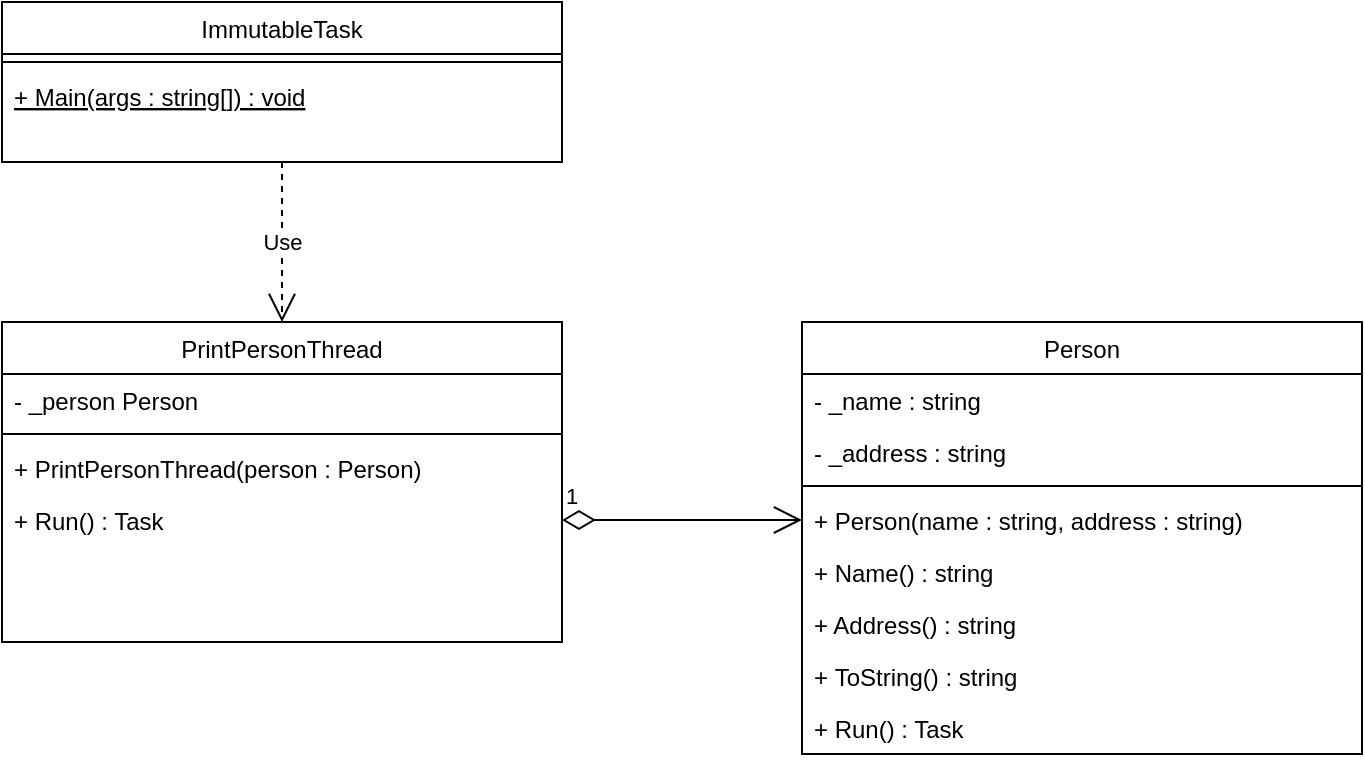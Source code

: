 <mxfile version="14.9.4" type="device" pages="2"><diagram id="C5RBs43oDa-KdzZeNtuy" name="class"><mxGraphModel dx="985" dy="1765" grid="1" gridSize="10" guides="1" tooltips="1" connect="1" arrows="1" fold="1" page="1" pageScale="1" pageWidth="827" pageHeight="1169" math="0" shadow="0"><root><mxCell id="WIyWlLk6GJQsqaUBKTNV-0"/><mxCell id="WIyWlLk6GJQsqaUBKTNV-1" parent="WIyWlLk6GJQsqaUBKTNV-0"/><mxCell id="zkfFHV4jXpPFQw0GAbJ--6" value="PrintPersonThread" style="swimlane;fontStyle=0;align=center;verticalAlign=top;childLayout=stackLayout;horizontal=1;startSize=26;horizontalStack=0;resizeParent=1;resizeLast=0;collapsible=1;marginBottom=0;rounded=0;shadow=0;strokeWidth=1;" parent="WIyWlLk6GJQsqaUBKTNV-1" vertex="1"><mxGeometry x="80" y="80" width="280" height="160" as="geometry"><mxRectangle x="130" y="380" width="160" height="26" as="alternateBounds"/></mxGeometry></mxCell><mxCell id="zkfFHV4jXpPFQw0GAbJ--8" value="- _person Person" style="text;align=left;verticalAlign=top;spacingLeft=4;spacingRight=4;overflow=hidden;rotatable=0;points=[[0,0.5],[1,0.5]];portConstraint=eastwest;rounded=0;shadow=0;html=0;" parent="zkfFHV4jXpPFQw0GAbJ--6" vertex="1"><mxGeometry y="26" width="280" height="26" as="geometry"/></mxCell><mxCell id="zkfFHV4jXpPFQw0GAbJ--9" value="" style="line;html=1;strokeWidth=1;align=left;verticalAlign=middle;spacingTop=-1;spacingLeft=3;spacingRight=3;rotatable=0;labelPosition=right;points=[];portConstraint=eastwest;" parent="zkfFHV4jXpPFQw0GAbJ--6" vertex="1"><mxGeometry y="52" width="280" height="8" as="geometry"/></mxCell><mxCell id="J9RIyPSsyIrN5maNCpeQ-10" value="+ PrintPersonThread(person : Person)" style="text;align=left;verticalAlign=top;spacingLeft=4;spacingRight=4;overflow=hidden;rotatable=0;points=[[0,0.5],[1,0.5]];portConstraint=eastwest;fontStyle=0" vertex="1" parent="zkfFHV4jXpPFQw0GAbJ--6"><mxGeometry y="60" width="280" height="26" as="geometry"/></mxCell><mxCell id="zkfFHV4jXpPFQw0GAbJ--10" value="+ Run() : Task" style="text;align=left;verticalAlign=top;spacingLeft=4;spacingRight=4;overflow=hidden;rotatable=0;points=[[0,0.5],[1,0.5]];portConstraint=eastwest;fontStyle=0" parent="zkfFHV4jXpPFQw0GAbJ--6" vertex="1"><mxGeometry y="86" width="280" height="26" as="geometry"/></mxCell><mxCell id="J9RIyPSsyIrN5maNCpeQ-0" value="Person" style="swimlane;fontStyle=0;align=center;verticalAlign=top;childLayout=stackLayout;horizontal=1;startSize=26;horizontalStack=0;resizeParent=1;resizeLast=0;collapsible=1;marginBottom=0;rounded=0;shadow=0;strokeWidth=1;" vertex="1" parent="WIyWlLk6GJQsqaUBKTNV-1"><mxGeometry x="480" y="80" width="280" height="216" as="geometry"><mxRectangle x="130" y="380" width="160" height="26" as="alternateBounds"/></mxGeometry></mxCell><mxCell id="J9RIyPSsyIrN5maNCpeQ-1" value="- _name : string " style="text;align=left;verticalAlign=top;spacingLeft=4;spacingRight=4;overflow=hidden;rotatable=0;points=[[0,0.5],[1,0.5]];portConstraint=eastwest;rounded=0;shadow=0;html=0;" vertex="1" parent="J9RIyPSsyIrN5maNCpeQ-0"><mxGeometry y="26" width="280" height="26" as="geometry"/></mxCell><mxCell id="J9RIyPSsyIrN5maNCpeQ-6" value="- _address : string " style="text;align=left;verticalAlign=top;spacingLeft=4;spacingRight=4;overflow=hidden;rotatable=0;points=[[0,0.5],[1,0.5]];portConstraint=eastwest;rounded=0;shadow=0;html=0;" vertex="1" parent="J9RIyPSsyIrN5maNCpeQ-0"><mxGeometry y="52" width="280" height="26" as="geometry"/></mxCell><mxCell id="J9RIyPSsyIrN5maNCpeQ-2" value="" style="line;html=1;strokeWidth=1;align=left;verticalAlign=middle;spacingTop=-1;spacingLeft=3;spacingRight=3;rotatable=0;labelPosition=right;points=[];portConstraint=eastwest;" vertex="1" parent="J9RIyPSsyIrN5maNCpeQ-0"><mxGeometry y="78" width="280" height="8" as="geometry"/></mxCell><mxCell id="J9RIyPSsyIrN5maNCpeQ-9" value="+ Person(name : string, address : string)" style="text;align=left;verticalAlign=top;spacingLeft=4;spacingRight=4;overflow=hidden;rotatable=0;points=[[0,0.5],[1,0.5]];portConstraint=eastwest;fontStyle=0" vertex="1" parent="J9RIyPSsyIrN5maNCpeQ-0"><mxGeometry y="86" width="280" height="26" as="geometry"/></mxCell><mxCell id="J9RIyPSsyIrN5maNCpeQ-8" value="+ Name() : string    " style="text;align=left;verticalAlign=top;spacingLeft=4;spacingRight=4;overflow=hidden;rotatable=0;points=[[0,0.5],[1,0.5]];portConstraint=eastwest;fontStyle=0" vertex="1" parent="J9RIyPSsyIrN5maNCpeQ-0"><mxGeometry y="112" width="280" height="26" as="geometry"/></mxCell><mxCell id="J9RIyPSsyIrN5maNCpeQ-3" value="+ Address() : string" style="text;align=left;verticalAlign=top;spacingLeft=4;spacingRight=4;overflow=hidden;rotatable=0;points=[[0,0.5],[1,0.5]];portConstraint=eastwest;fontStyle=0" vertex="1" parent="J9RIyPSsyIrN5maNCpeQ-0"><mxGeometry y="138" width="280" height="26" as="geometry"/></mxCell><mxCell id="J9RIyPSsyIrN5maNCpeQ-4" value="+ ToString() : string" style="text;align=left;verticalAlign=top;spacingLeft=4;spacingRight=4;overflow=hidden;rotatable=0;points=[[0,0.5],[1,0.5]];portConstraint=eastwest;" vertex="1" parent="J9RIyPSsyIrN5maNCpeQ-0"><mxGeometry y="164" width="280" height="26" as="geometry"/></mxCell><mxCell id="J9RIyPSsyIrN5maNCpeQ-7" value="+ Run() : Task" style="text;align=left;verticalAlign=top;spacingLeft=4;spacingRight=4;overflow=hidden;rotatable=0;points=[[0,0.5],[1,0.5]];portConstraint=eastwest;fontStyle=0" vertex="1" parent="J9RIyPSsyIrN5maNCpeQ-0"><mxGeometry y="190" width="280" height="26" as="geometry"/></mxCell><mxCell id="UVY9wu9MARHX9awGpzal-0" value="ImmutableTask" style="swimlane;fontStyle=0;align=center;verticalAlign=top;childLayout=stackLayout;horizontal=1;startSize=26;horizontalStack=0;resizeParent=1;resizeLast=0;collapsible=1;marginBottom=0;rounded=0;shadow=0;strokeWidth=1;" vertex="1" parent="WIyWlLk6GJQsqaUBKTNV-1"><mxGeometry x="80" y="-80" width="280" height="80" as="geometry"><mxRectangle x="130" y="380" width="160" height="26" as="alternateBounds"/></mxGeometry></mxCell><mxCell id="UVY9wu9MARHX9awGpzal-2" value="" style="line;html=1;strokeWidth=1;align=left;verticalAlign=middle;spacingTop=-1;spacingLeft=3;spacingRight=3;rotatable=0;labelPosition=right;points=[];portConstraint=eastwest;" vertex="1" parent="UVY9wu9MARHX9awGpzal-0"><mxGeometry y="26" width="280" height="8" as="geometry"/></mxCell><mxCell id="UVY9wu9MARHX9awGpzal-3" value="+ Main(args : string[]) : void" style="text;align=left;verticalAlign=top;spacingLeft=4;spacingRight=4;overflow=hidden;rotatable=0;points=[[0,0.5],[1,0.5]];portConstraint=eastwest;fontStyle=4" vertex="1" parent="UVY9wu9MARHX9awGpzal-0"><mxGeometry y="34" width="280" height="26" as="geometry"/></mxCell><mxCell id="UVY9wu9MARHX9awGpzal-6" value="Use" style="endArrow=open;endSize=12;dashed=1;html=1;exitX=0.5;exitY=1;exitDx=0;exitDy=0;" edge="1" parent="WIyWlLk6GJQsqaUBKTNV-1" source="UVY9wu9MARHX9awGpzal-0" target="zkfFHV4jXpPFQw0GAbJ--6"><mxGeometry width="160" relative="1" as="geometry"><mxPoint x="340" y="40" as="sourcePoint"/><mxPoint x="240" y="60" as="targetPoint"/></mxGeometry></mxCell><mxCell id="UVY9wu9MARHX9awGpzal-7" value="1" style="endArrow=open;html=1;endSize=12;startArrow=diamondThin;startSize=14;startFill=0;edgeStyle=orthogonalEdgeStyle;align=left;verticalAlign=bottom;exitX=1;exitY=0.5;exitDx=0;exitDy=0;entryX=0;entryY=0.5;entryDx=0;entryDy=0;" edge="1" parent="WIyWlLk6GJQsqaUBKTNV-1" source="zkfFHV4jXpPFQw0GAbJ--10" target="J9RIyPSsyIrN5maNCpeQ-9"><mxGeometry x="-1" y="3" relative="1" as="geometry"><mxPoint x="390" y="220" as="sourcePoint"/><mxPoint x="450" y="140" as="targetPoint"/></mxGeometry></mxCell></root></mxGraphModel></diagram><diagram id="ayUQfo13a4On4LMPU3sh" name="sequense"><mxGraphModel dx="1391" dy="841" grid="1" gridSize="10" guides="1" tooltips="1" connect="1" arrows="1" fold="1" page="1" pageScale="1" pageWidth="827" pageHeight="1169" math="0" shadow="0"><root><mxCell id="ftqLqjLhGaI8FieAScLs-0"/><mxCell id="ftqLqjLhGaI8FieAScLs-1" parent="ftqLqjLhGaI8FieAScLs-0"/><mxCell id="ftqLqjLhGaI8FieAScLs-5" value="" style="html=1;points=[];perimeter=orthogonalPerimeter;" parent="ftqLqjLhGaI8FieAScLs-1" vertex="1"><mxGeometry x="155" y="130" width="10" height="510" as="geometry"/></mxCell><mxCell id="ukihgNjRiRr8YGX-afhR-2" value="PrintPersonThread" style="shape=umlLifeline;perimeter=lifelinePerimeter;whiteSpace=wrap;html=1;container=1;collapsible=0;recursiveResize=0;outlineConnect=0;" vertex="1" parent="ftqLqjLhGaI8FieAScLs-1"><mxGeometry x="400" y="40" width="240" height="100" as="geometry"/></mxCell><mxCell id="ukihgNjRiRr8YGX-afhR-3" value="" style="html=1;points=[];perimeter=orthogonalPerimeter;" vertex="1" parent="ftqLqjLhGaI8FieAScLs-1"><mxGeometry x="515" y="140" width="10" height="510" as="geometry"/></mxCell><mxCell id="ukihgNjRiRr8YGX-afhR-4" value="&lt;span&gt;ImmutableTask&lt;/span&gt;" style="shape=umlLifeline;perimeter=lifelinePerimeter;whiteSpace=wrap;html=1;container=1;collapsible=0;recursiveResize=0;outlineConnect=0;" vertex="1" parent="ftqLqjLhGaI8FieAScLs-1"><mxGeometry x="40" y="40" width="240" height="100" as="geometry"/></mxCell><mxCell id="ukihgNjRiRr8YGX-afhR-7" value="" style="html=1;points=[];perimeter=orthogonalPerimeter;" vertex="1" parent="ftqLqjLhGaI8FieAScLs-1"><mxGeometry x="835" y="140" width="10" height="510" as="geometry"/></mxCell><mxCell id="ukihgNjRiRr8YGX-afhR-8" value="Person" style="shape=umlLifeline;perimeter=lifelinePerimeter;whiteSpace=wrap;html=1;container=1;collapsible=0;recursiveResize=0;outlineConnect=0;" vertex="1" parent="ftqLqjLhGaI8FieAScLs-1"><mxGeometry x="720" y="40" width="240" height="100" as="geometry"/></mxCell><mxCell id="ukihgNjRiRr8YGX-afhR-0" value="Loop[無限]" style="shape=umlFrame;whiteSpace=wrap;html=1;width=100;height=30;" vertex="1" parent="ftqLqjLhGaI8FieAScLs-1"><mxGeometry x="440" y="240" width="480" height="80" as="geometry"/></mxCell><mxCell id="etIEYUnau5DSWiF3v1-b-1" value="" style="endArrow=block;dashed=1;endFill=0;endSize=12;html=1;exitX=1.5;exitY=0.137;exitDx=0;exitDy=0;exitPerimeter=0;entryX=0.2;entryY=0.118;entryDx=0;entryDy=0;entryPerimeter=0;" edge="1" parent="ftqLqjLhGaI8FieAScLs-1" source="ftqLqjLhGaI8FieAScLs-5" target="ukihgNjRiRr8YGX-afhR-3"><mxGeometry width="160" relative="1" as="geometry"><mxPoint x="190" y="200" as="sourcePoint"/><mxPoint x="350" y="200" as="targetPoint"/></mxGeometry></mxCell><mxCell id="etIEYUnau5DSWiF3v1-b-2" value="Run()" style="text;html=1;strokeColor=none;fillColor=none;align=center;verticalAlign=middle;whiteSpace=wrap;rounded=0;" vertex="1" parent="ftqLqjLhGaI8FieAScLs-1"><mxGeometry x="280" y="160" width="120" height="40" as="geometry"/></mxCell><mxCell id="etIEYUnau5DSWiF3v1-b-3" value="" style="endArrow=open;endFill=1;endSize=12;html=1;entryX=0.1;entryY=0.273;entryDx=0;entryDy=0;entryPerimeter=0;" edge="1" parent="ftqLqjLhGaI8FieAScLs-1" source="ukihgNjRiRr8YGX-afhR-3" target="ukihgNjRiRr8YGX-afhR-7"><mxGeometry width="160" relative="1" as="geometry"><mxPoint x="560" y="280" as="sourcePoint"/><mxPoint x="720" y="280" as="targetPoint"/></mxGeometry></mxCell><mxCell id="etIEYUnau5DSWiF3v1-b-4" value="ToString()" style="text;html=1;strokeColor=none;fillColor=none;align=center;verticalAlign=middle;whiteSpace=wrap;rounded=0;" vertex="1" parent="ftqLqjLhGaI8FieAScLs-1"><mxGeometry x="600" y="240" width="120" height="40" as="geometry"/></mxCell></root></mxGraphModel></diagram></mxfile>
